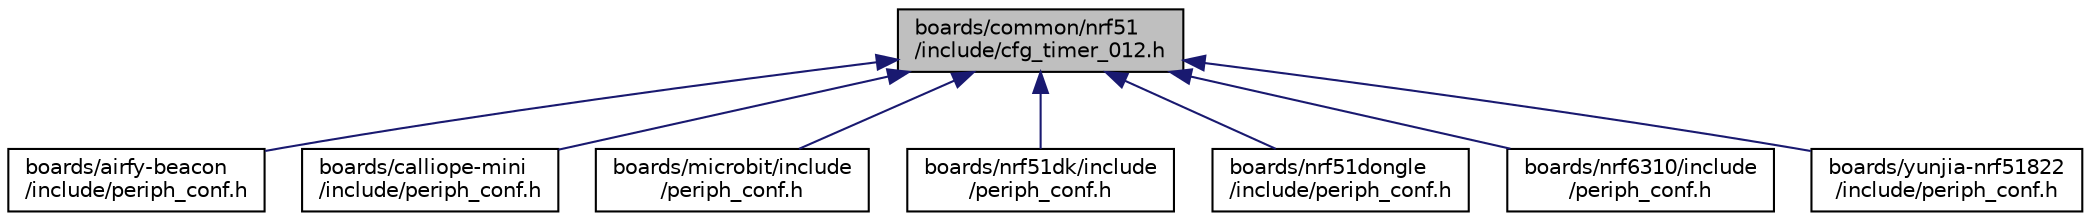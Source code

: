 digraph "boards/common/nrf51/include/cfg_timer_012.h"
{
 // LATEX_PDF_SIZE
  edge [fontname="Helvetica",fontsize="10",labelfontname="Helvetica",labelfontsize="10"];
  node [fontname="Helvetica",fontsize="10",shape=record];
  Node1 [label="boards/common/nrf51\l/include/cfg_timer_012.h",height=0.2,width=0.4,color="black", fillcolor="grey75", style="filled", fontcolor="black",tooltip="Shared timer peripheral configuration mapping timers 0, 1, and 2."];
  Node1 -> Node2 [dir="back",color="midnightblue",fontsize="10",style="solid",fontname="Helvetica"];
  Node2 [label="boards/airfy-beacon\l/include/periph_conf.h",height=0.2,width=0.4,color="black", fillcolor="white", style="filled",URL="$boards_2airfy-beacon_2include_2periph__conf_8h.html",tooltip="Peripheral MCU configuration for the Airfy Beacon board."];
  Node1 -> Node3 [dir="back",color="midnightblue",fontsize="10",style="solid",fontname="Helvetica"];
  Node3 [label="boards/calliope-mini\l/include/periph_conf.h",height=0.2,width=0.4,color="black", fillcolor="white", style="filled",URL="$boards_2calliope-mini_2include_2periph__conf_8h.html",tooltip="Peripheral configuration for the Calliope mini."];
  Node1 -> Node4 [dir="back",color="midnightblue",fontsize="10",style="solid",fontname="Helvetica"];
  Node4 [label="boards/microbit/include\l/periph_conf.h",height=0.2,width=0.4,color="black", fillcolor="white", style="filled",URL="$boards_2microbit_2include_2periph__conf_8h.html",tooltip="Peripheral configuration for the BBC micro:bit."];
  Node1 -> Node5 [dir="back",color="midnightblue",fontsize="10",style="solid",fontname="Helvetica"];
  Node5 [label="boards/nrf51dk/include\l/periph_conf.h",height=0.2,width=0.4,color="black", fillcolor="white", style="filled",URL="$boards_2nrf51dk_2include_2periph__conf_8h.html",tooltip="Peripheral configuration for the Nordic nRF51DK."];
  Node1 -> Node6 [dir="back",color="midnightblue",fontsize="10",style="solid",fontname="Helvetica"];
  Node6 [label="boards/nrf51dongle\l/include/periph_conf.h",height=0.2,width=0.4,color="black", fillcolor="white", style="filled",URL="$boards_2nrf51dongle_2include_2periph__conf_8h.html",tooltip="Peripheral configuration for the Nordic nRF51 Dongle."];
  Node1 -> Node7 [dir="back",color="midnightblue",fontsize="10",style="solid",fontname="Helvetica"];
  Node7 [label="boards/nrf6310/include\l/periph_conf.h",height=0.2,width=0.4,color="black", fillcolor="white", style="filled",URL="$boards_2nrf6310_2include_2periph__conf_8h.html",tooltip="Peripheral MCU configuration for the nRF51 board nrf6310."];
  Node1 -> Node8 [dir="back",color="midnightblue",fontsize="10",style="solid",fontname="Helvetica"];
  Node8 [label="boards/yunjia-nrf51822\l/include/periph_conf.h",height=0.2,width=0.4,color="black", fillcolor="white", style="filled",URL="$boards_2yunjia-nrf51822_2include_2periph__conf_8h.html",tooltip="Peripheral MCU configuration for the Yunjia NRF51822 board."];
}
